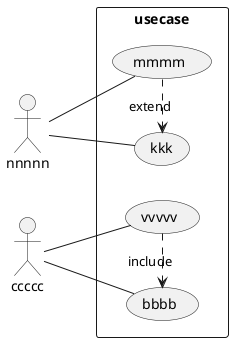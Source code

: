 @startuml
left to right direction
skinparam packageStyle rectangle

actor nnnnn
actor ccccc
rectangle usecase {
  (vvvvv)
  (bbbb)
  (mmmm)
  (kkk)
}

ccccc -- (vvvvv)
ccccc -- (bbbb)
nnnnn -- (mmmm)
nnnnn -- (kkk)
(vvvvv) .> (bbbb) : include
(mmmm) .> (kkk) : extend
@enduml